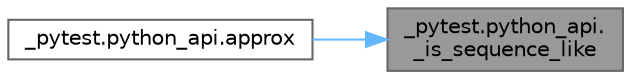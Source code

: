 digraph "_pytest.python_api._is_sequence_like"
{
 // LATEX_PDF_SIZE
  bgcolor="transparent";
  edge [fontname=Helvetica,fontsize=10,labelfontname=Helvetica,labelfontsize=10];
  node [fontname=Helvetica,fontsize=10,shape=box,height=0.2,width=0.4];
  rankdir="RL";
  Node1 [id="Node000001",label="_pytest.python_api.\l_is_sequence_like",height=0.2,width=0.4,color="gray40", fillcolor="grey60", style="filled", fontcolor="black",tooltip=" "];
  Node1 -> Node2 [id="edge1_Node000001_Node000002",dir="back",color="steelblue1",style="solid",tooltip=" "];
  Node2 [id="Node000002",label="_pytest.python_api.approx",height=0.2,width=0.4,color="grey40", fillcolor="white", style="filled",URL="$namespace__pytest_1_1python__api.html#a3ac6917455bfd8a96e54d4173a95fdc0",tooltip=" "];
}
